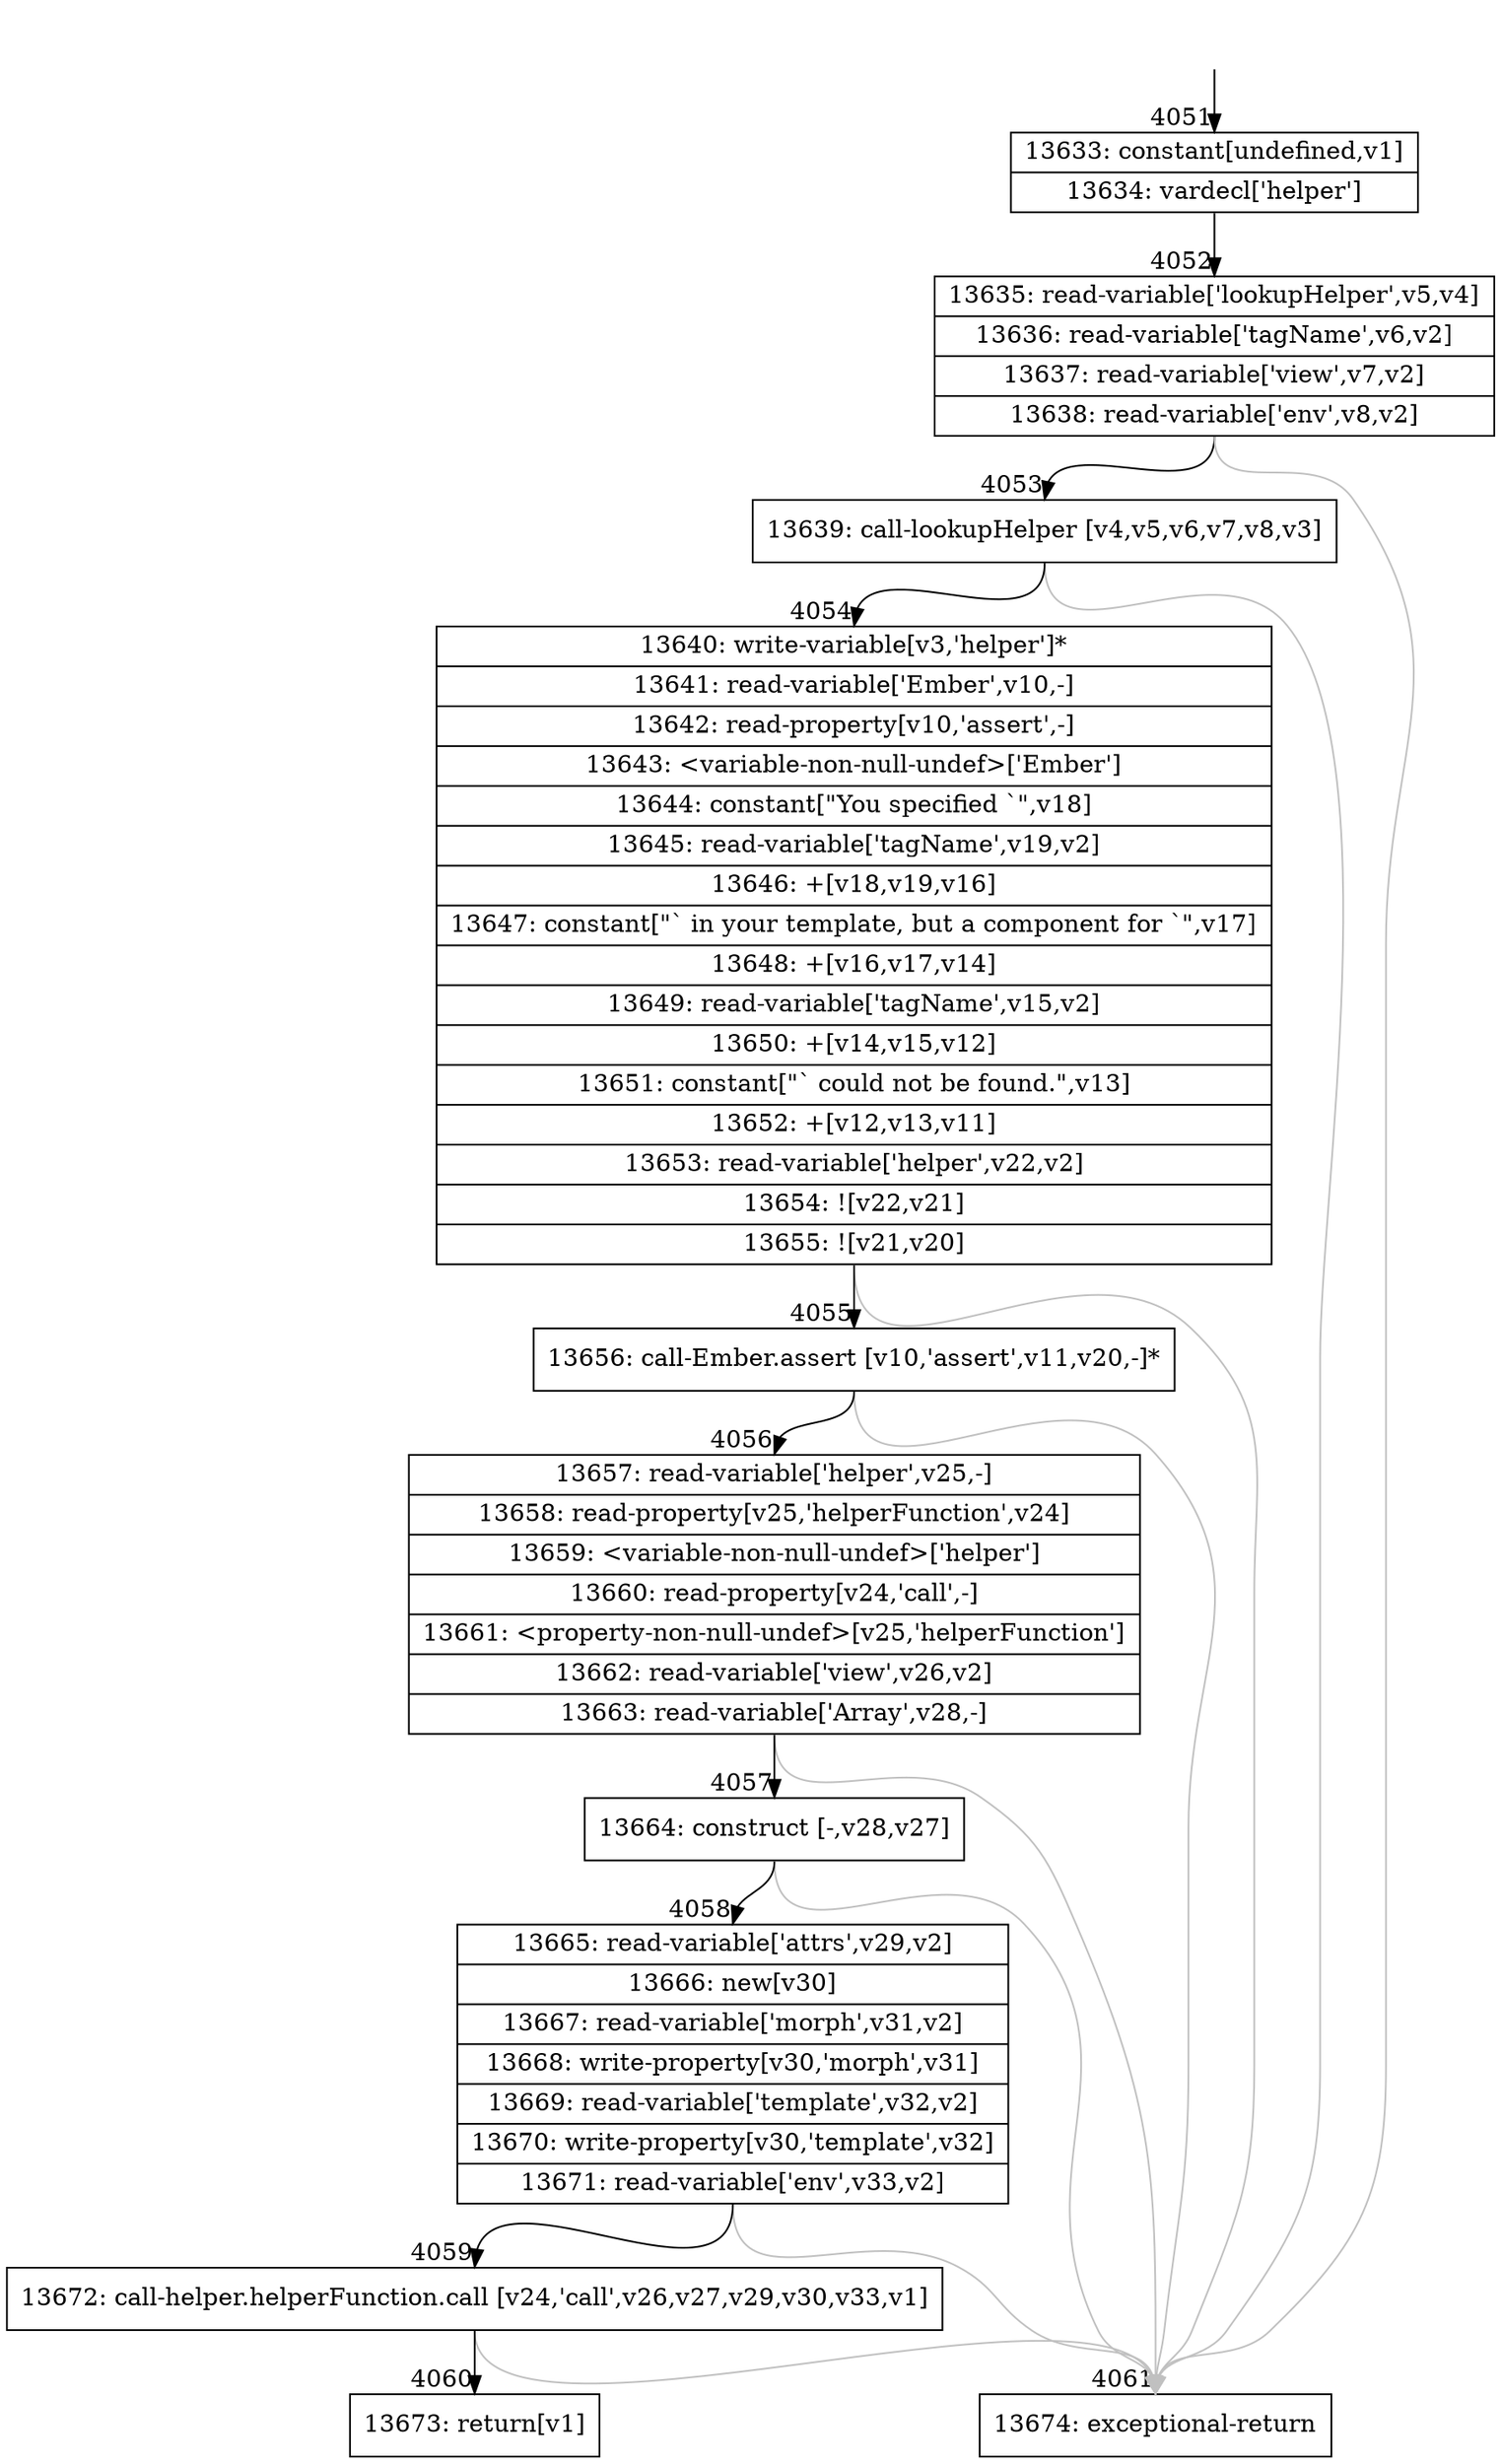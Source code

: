 digraph {
rankdir="TD"
BB_entry321[shape=none,label=""];
BB_entry321 -> BB4051 [tailport=s, headport=n, headlabel="    4051"]
BB4051 [shape=record label="{13633: constant[undefined,v1]|13634: vardecl['helper']}" ] 
BB4051 -> BB4052 [tailport=s, headport=n, headlabel="      4052"]
BB4052 [shape=record label="{13635: read-variable['lookupHelper',v5,v4]|13636: read-variable['tagName',v6,v2]|13637: read-variable['view',v7,v2]|13638: read-variable['env',v8,v2]}" ] 
BB4052 -> BB4053 [tailport=s, headport=n, headlabel="      4053"]
BB4052 -> BB4061 [tailport=s, headport=n, color=gray, headlabel="      4061"]
BB4053 [shape=record label="{13639: call-lookupHelper [v4,v5,v6,v7,v8,v3]}" ] 
BB4053 -> BB4054 [tailport=s, headport=n, headlabel="      4054"]
BB4053 -> BB4061 [tailport=s, headport=n, color=gray]
BB4054 [shape=record label="{13640: write-variable[v3,'helper']*|13641: read-variable['Ember',v10,-]|13642: read-property[v10,'assert',-]|13643: \<variable-non-null-undef\>['Ember']|13644: constant[\"You specified `\",v18]|13645: read-variable['tagName',v19,v2]|13646: +[v18,v19,v16]|13647: constant[\"` in your template, but a component for `\",v17]|13648: +[v16,v17,v14]|13649: read-variable['tagName',v15,v2]|13650: +[v14,v15,v12]|13651: constant[\"` could not be found.\",v13]|13652: +[v12,v13,v11]|13653: read-variable['helper',v22,v2]|13654: ![v22,v21]|13655: ![v21,v20]}" ] 
BB4054 -> BB4055 [tailport=s, headport=n, headlabel="      4055"]
BB4054 -> BB4061 [tailport=s, headport=n, color=gray]
BB4055 [shape=record label="{13656: call-Ember.assert [v10,'assert',v11,v20,-]*}" ] 
BB4055 -> BB4056 [tailport=s, headport=n, headlabel="      4056"]
BB4055 -> BB4061 [tailport=s, headport=n, color=gray]
BB4056 [shape=record label="{13657: read-variable['helper',v25,-]|13658: read-property[v25,'helperFunction',v24]|13659: \<variable-non-null-undef\>['helper']|13660: read-property[v24,'call',-]|13661: \<property-non-null-undef\>[v25,'helperFunction']|13662: read-variable['view',v26,v2]|13663: read-variable['Array',v28,-]}" ] 
BB4056 -> BB4057 [tailport=s, headport=n, headlabel="      4057"]
BB4056 -> BB4061 [tailport=s, headport=n, color=gray]
BB4057 [shape=record label="{13664: construct [-,v28,v27]}" ] 
BB4057 -> BB4058 [tailport=s, headport=n, headlabel="      4058"]
BB4057 -> BB4061 [tailport=s, headport=n, color=gray]
BB4058 [shape=record label="{13665: read-variable['attrs',v29,v2]|13666: new[v30]|13667: read-variable['morph',v31,v2]|13668: write-property[v30,'morph',v31]|13669: read-variable['template',v32,v2]|13670: write-property[v30,'template',v32]|13671: read-variable['env',v33,v2]}" ] 
BB4058 -> BB4059 [tailport=s, headport=n, headlabel="      4059"]
BB4058 -> BB4061 [tailport=s, headport=n, color=gray]
BB4059 [shape=record label="{13672: call-helper.helperFunction.call [v24,'call',v26,v27,v29,v30,v33,v1]}" ] 
BB4059 -> BB4060 [tailport=s, headport=n, headlabel="      4060"]
BB4059 -> BB4061 [tailport=s, headport=n, color=gray]
BB4060 [shape=record label="{13673: return[v1]}" ] 
BB4061 [shape=record label="{13674: exceptional-return}" ] 
//#$~ 7822
}
